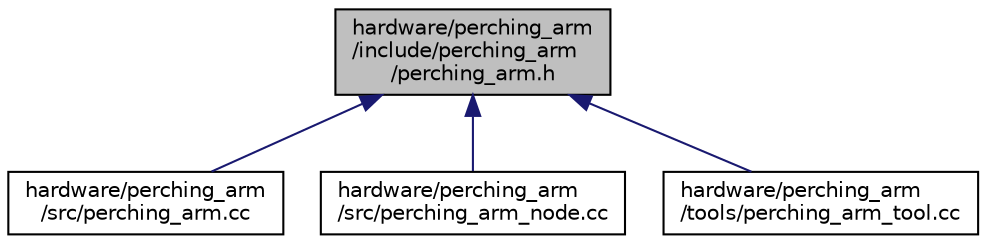 digraph "hardware/perching_arm/include/perching_arm/perching_arm.h"
{
 // LATEX_PDF_SIZE
  edge [fontname="Helvetica",fontsize="10",labelfontname="Helvetica",labelfontsize="10"];
  node [fontname="Helvetica",fontsize="10",shape=record];
  Node1 [label="hardware/perching_arm\l/include/perching_arm\l/perching_arm.h",height=0.2,width=0.4,color="black", fillcolor="grey75", style="filled", fontcolor="black",tooltip=" "];
  Node1 -> Node2 [dir="back",color="midnightblue",fontsize="10",style="solid",fontname="Helvetica"];
  Node2 [label="hardware/perching_arm\l/src/perching_arm.cc",height=0.2,width=0.4,color="black", fillcolor="white", style="filled",URL="$perching__arm_8cc.html",tooltip=" "];
  Node1 -> Node3 [dir="back",color="midnightblue",fontsize="10",style="solid",fontname="Helvetica"];
  Node3 [label="hardware/perching_arm\l/src/perching_arm_node.cc",height=0.2,width=0.4,color="black", fillcolor="white", style="filled",URL="$perching__arm__node_8cc.html",tooltip=" "];
  Node1 -> Node4 [dir="back",color="midnightblue",fontsize="10",style="solid",fontname="Helvetica"];
  Node4 [label="hardware/perching_arm\l/tools/perching_arm_tool.cc",height=0.2,width=0.4,color="black", fillcolor="white", style="filled",URL="$perching__arm__tool_8cc.html",tooltip=" "];
}

